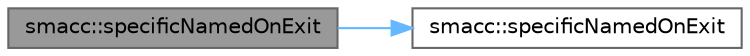 digraph "smacc::specificNamedOnExit"
{
 // LATEX_PDF_SIZE
  bgcolor="transparent";
  edge [fontname=Helvetica,fontsize=10,labelfontname=Helvetica,labelfontsize=10];
  node [fontname=Helvetica,fontsize=10,shape=box,height=0.2,width=0.4];
  rankdir="LR";
  Node1 [label="smacc::specificNamedOnExit",height=0.2,width=0.4,color="gray40", fillcolor="grey60", style="filled", fontcolor="black",tooltip=" "];
  Node1 -> Node2 [color="steelblue1",style="solid"];
  Node2 [label="smacc::specificNamedOnExit",height=0.2,width=0.4,color="grey40", fillcolor="white", style="filled",URL="$namespacesmacc.html#afd94fcb8f8c410a0ced7954bf76e845d",tooltip=" "];
}
